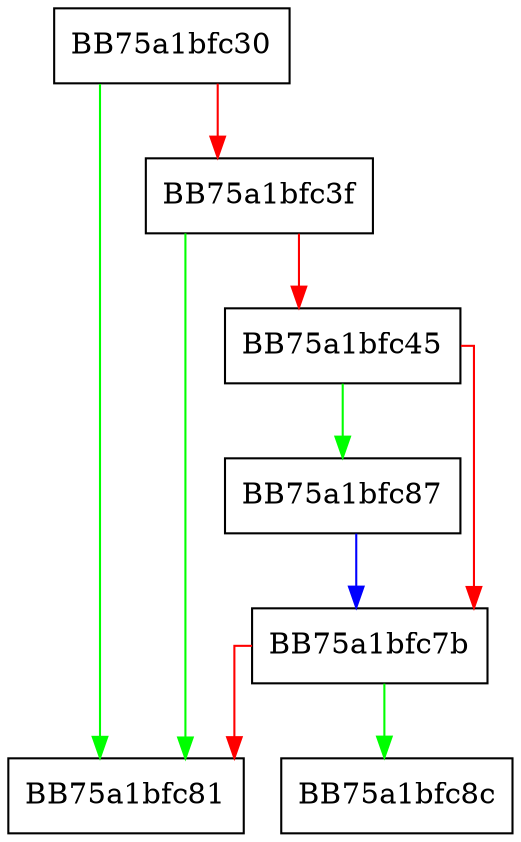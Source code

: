 digraph buffer_scan {
  node [shape="box"];
  graph [splines=ortho];
  BB75a1bfc30 -> BB75a1bfc81 [color="green"];
  BB75a1bfc30 -> BB75a1bfc3f [color="red"];
  BB75a1bfc3f -> BB75a1bfc81 [color="green"];
  BB75a1bfc3f -> BB75a1bfc45 [color="red"];
  BB75a1bfc45 -> BB75a1bfc87 [color="green"];
  BB75a1bfc45 -> BB75a1bfc7b [color="red"];
  BB75a1bfc7b -> BB75a1bfc8c [color="green"];
  BB75a1bfc7b -> BB75a1bfc81 [color="red"];
  BB75a1bfc87 -> BB75a1bfc7b [color="blue"];
}